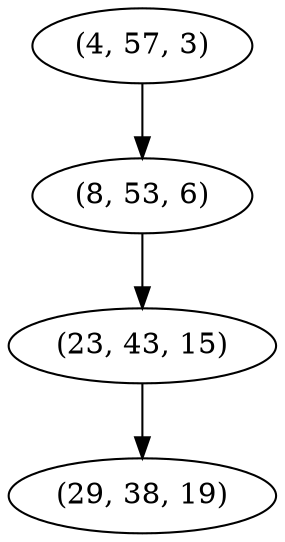 digraph tree {
    "(4, 57, 3)";
    "(8, 53, 6)";
    "(23, 43, 15)";
    "(29, 38, 19)";
    "(4, 57, 3)" -> "(8, 53, 6)";
    "(8, 53, 6)" -> "(23, 43, 15)";
    "(23, 43, 15)" -> "(29, 38, 19)";
}
